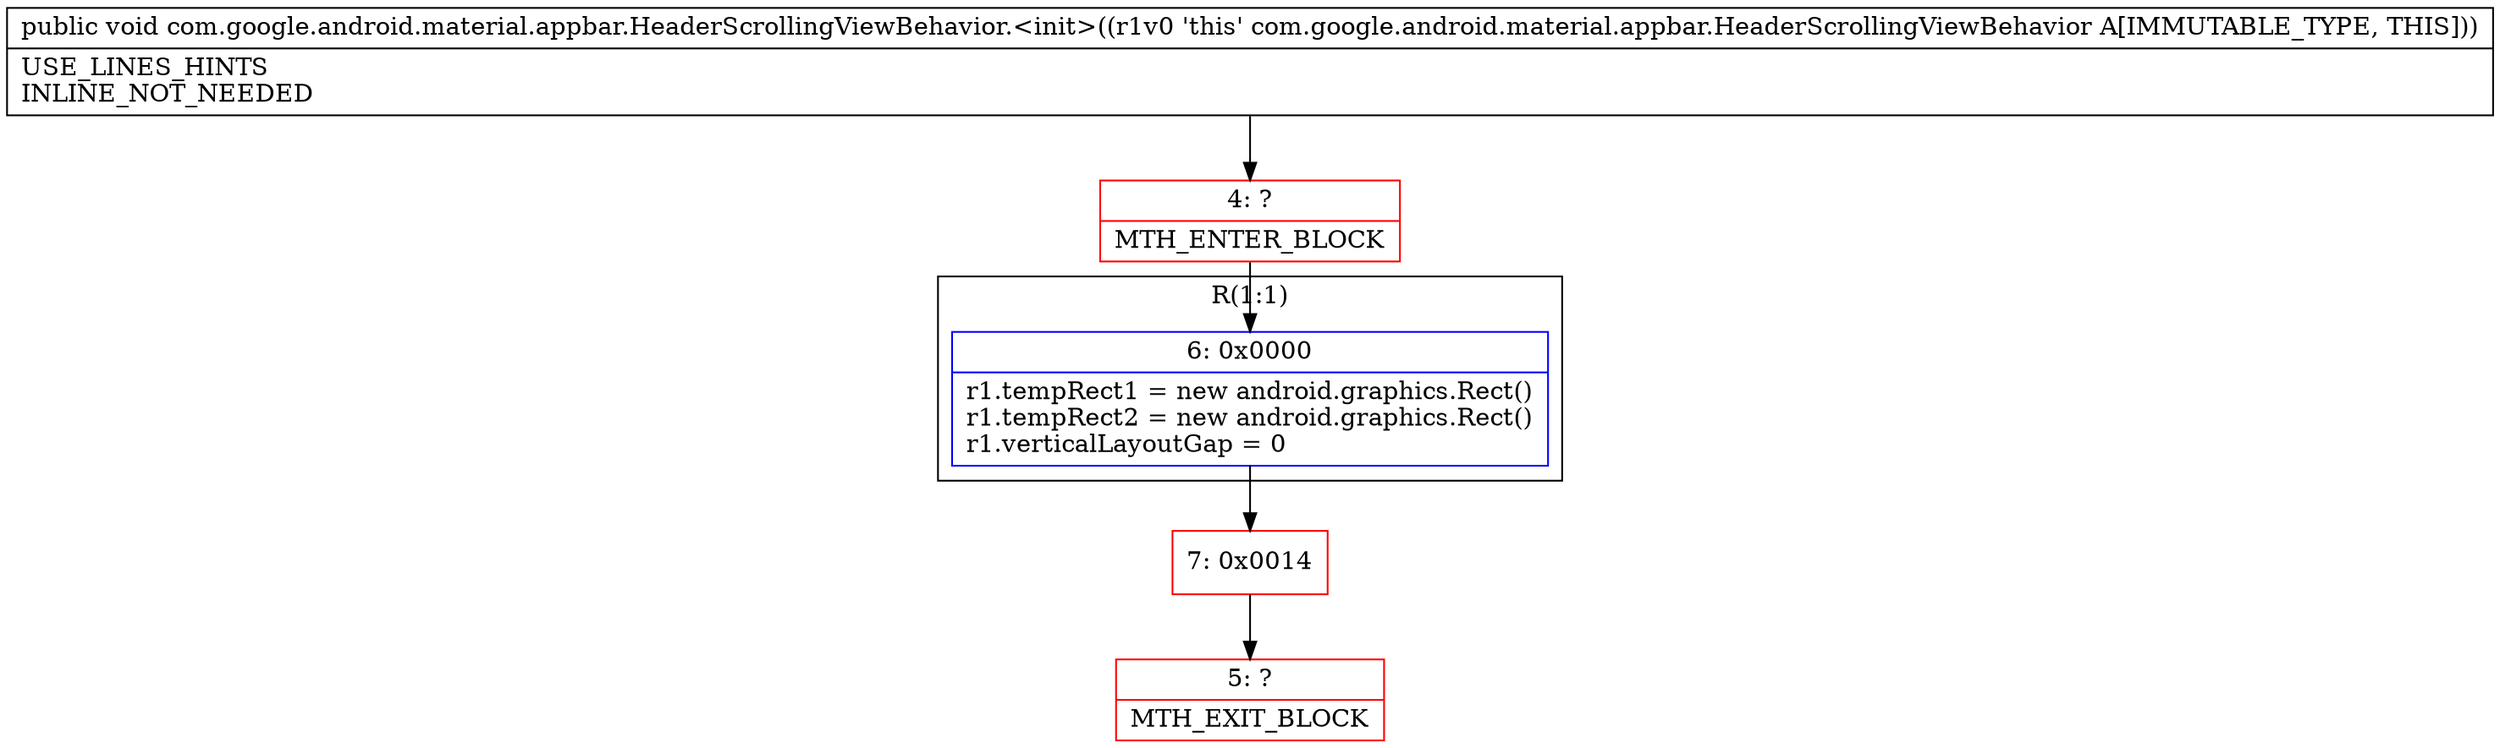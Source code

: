 digraph "CFG forcom.google.android.material.appbar.HeaderScrollingViewBehavior.\<init\>()V" {
subgraph cluster_Region_1761768770 {
label = "R(1:1)";
node [shape=record,color=blue];
Node_6 [shape=record,label="{6\:\ 0x0000|r1.tempRect1 = new android.graphics.Rect()\lr1.tempRect2 = new android.graphics.Rect()\lr1.verticalLayoutGap = 0\l}"];
}
Node_4 [shape=record,color=red,label="{4\:\ ?|MTH_ENTER_BLOCK\l}"];
Node_7 [shape=record,color=red,label="{7\:\ 0x0014}"];
Node_5 [shape=record,color=red,label="{5\:\ ?|MTH_EXIT_BLOCK\l}"];
MethodNode[shape=record,label="{public void com.google.android.material.appbar.HeaderScrollingViewBehavior.\<init\>((r1v0 'this' com.google.android.material.appbar.HeaderScrollingViewBehavior A[IMMUTABLE_TYPE, THIS]))  | USE_LINES_HINTS\lINLINE_NOT_NEEDED\l}"];
MethodNode -> Node_4;Node_6 -> Node_7;
Node_4 -> Node_6;
Node_7 -> Node_5;
}


